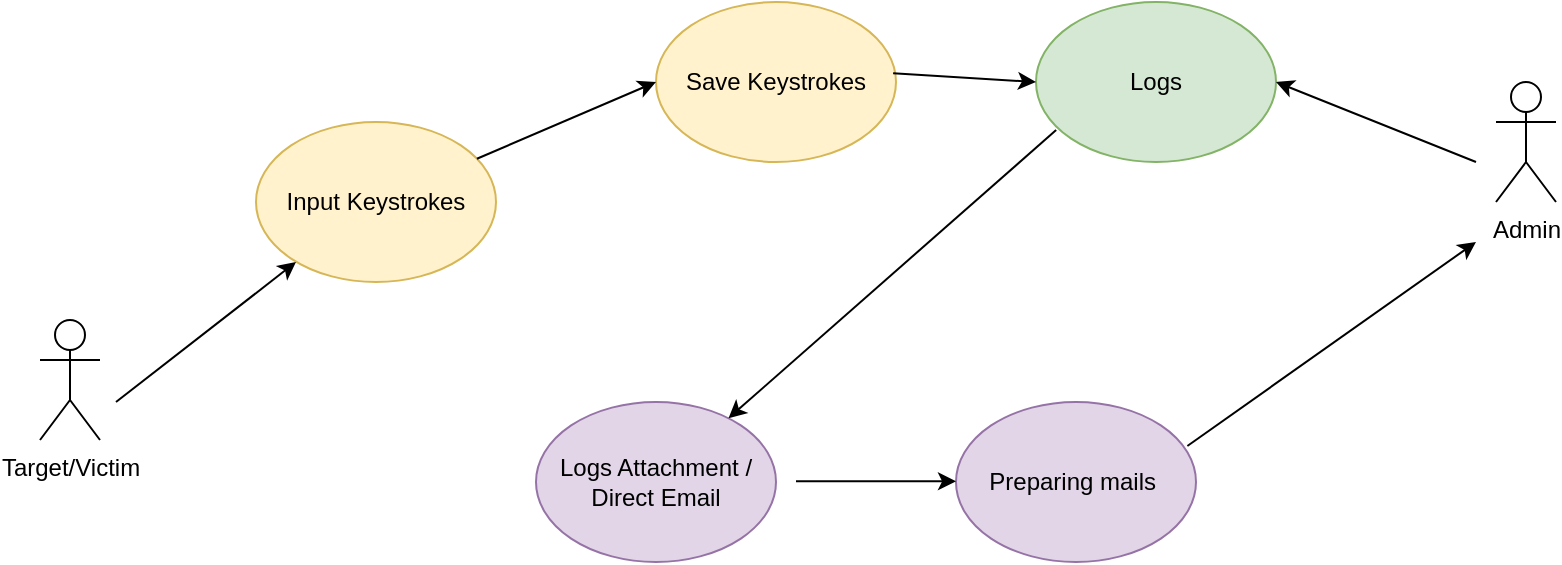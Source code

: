 <mxfile version="20.4.0" type="device"><diagram id="k-cL827tKL2TCOq0iUay" name="Page-1"><mxGraphModel dx="670" dy="401" grid="1" gridSize="10" guides="1" tooltips="1" connect="1" arrows="1" fold="1" page="1" pageScale="1" pageWidth="850" pageHeight="1100" math="0" shadow="0"><root><mxCell id="0"/><mxCell id="1" parent="0"/><mxCell id="NZVKNBXA3ab-lD-h_c19-1" value="Admin" style="shape=umlActor;verticalLabelPosition=bottom;verticalAlign=top;html=1;outlineConnect=0;" vertex="1" parent="1"><mxGeometry x="770" y="80" width="30" height="60" as="geometry"/></mxCell><mxCell id="NZVKNBXA3ab-lD-h_c19-2" value="Target/Victim" style="shape=umlActor;verticalLabelPosition=bottom;verticalAlign=top;html=1;outlineConnect=0;" vertex="1" parent="1"><mxGeometry x="42" y="199" width="30" height="60" as="geometry"/></mxCell><mxCell id="NZVKNBXA3ab-lD-h_c19-3" value="Input Keystrokes" style="ellipse;whiteSpace=wrap;html=1;fillColor=#fff2cc;strokeColor=#d6b656;" vertex="1" parent="1"><mxGeometry x="150" y="100" width="120" height="80" as="geometry"/></mxCell><mxCell id="NZVKNBXA3ab-lD-h_c19-4" value="Save Keystrokes" style="ellipse;whiteSpace=wrap;html=1;fillColor=#fff2cc;strokeColor=#d6b656;" vertex="1" parent="1"><mxGeometry x="350" y="40" width="120" height="80" as="geometry"/></mxCell><mxCell id="NZVKNBXA3ab-lD-h_c19-5" value="Logs" style="ellipse;whiteSpace=wrap;html=1;fillColor=#d5e8d4;strokeColor=#82b366;" vertex="1" parent="1"><mxGeometry x="540" y="40" width="120" height="80" as="geometry"/></mxCell><mxCell id="NZVKNBXA3ab-lD-h_c19-6" value="Logs Attachment / Direct Email" style="ellipse;whiteSpace=wrap;html=1;fillColor=#e1d5e7;strokeColor=#9673a6;" vertex="1" parent="1"><mxGeometry x="290" y="240" width="120" height="80" as="geometry"/></mxCell><mxCell id="NZVKNBXA3ab-lD-h_c19-7" value="Preparing mails&amp;nbsp;" style="ellipse;whiteSpace=wrap;html=1;fillColor=#e1d5e7;strokeColor=#9673a6;" vertex="1" parent="1"><mxGeometry x="500" y="240" width="120" height="80" as="geometry"/></mxCell><mxCell id="NZVKNBXA3ab-lD-h_c19-8" value="" style="endArrow=classic;html=1;rounded=0;" edge="1" parent="1"><mxGeometry width="50" height="50" relative="1" as="geometry"><mxPoint x="80" y="240" as="sourcePoint"/><mxPoint x="170" y="170" as="targetPoint"/></mxGeometry></mxCell><mxCell id="NZVKNBXA3ab-lD-h_c19-9" value="" style="endArrow=classic;html=1;rounded=0;exitX=0.084;exitY=0.8;exitDx=0;exitDy=0;exitPerimeter=0;" edge="1" parent="1" source="NZVKNBXA3ab-lD-h_c19-5" target="NZVKNBXA3ab-lD-h_c19-6"><mxGeometry width="50" height="50" relative="1" as="geometry"><mxPoint x="80" y="240" as="sourcePoint"/><mxPoint x="200" y="260" as="targetPoint"/></mxGeometry></mxCell><mxCell id="NZVKNBXA3ab-lD-h_c19-10" value="" style="endArrow=classic;html=1;rounded=0;entryX=0;entryY=0.5;entryDx=0;entryDy=0;" edge="1" parent="1" source="NZVKNBXA3ab-lD-h_c19-3" target="NZVKNBXA3ab-lD-h_c19-4"><mxGeometry width="50" height="50" relative="1" as="geometry"><mxPoint x="280" y="120" as="sourcePoint"/><mxPoint x="340" y="80" as="targetPoint"/></mxGeometry></mxCell><mxCell id="NZVKNBXA3ab-lD-h_c19-11" value="" style="endArrow=classic;html=1;rounded=0;exitX=0.988;exitY=0.446;exitDx=0;exitDy=0;exitPerimeter=0;" edge="1" parent="1" source="NZVKNBXA3ab-lD-h_c19-4"><mxGeometry width="50" height="50" relative="1" as="geometry"><mxPoint x="490" y="120" as="sourcePoint"/><mxPoint x="540" y="80" as="targetPoint"/></mxGeometry></mxCell><mxCell id="NZVKNBXA3ab-lD-h_c19-12" value="" style="endArrow=classic;html=1;rounded=0;entryX=1;entryY=0.5;entryDx=0;entryDy=0;" edge="1" parent="1" target="NZVKNBXA3ab-lD-h_c19-5"><mxGeometry width="50" height="50" relative="1" as="geometry"><mxPoint x="760" y="120" as="sourcePoint"/><mxPoint x="450" y="300" as="targetPoint"/></mxGeometry></mxCell><mxCell id="NZVKNBXA3ab-lD-h_c19-13" value="" style="endArrow=classic;html=1;rounded=0;" edge="1" parent="1"><mxGeometry width="50" height="50" relative="1" as="geometry"><mxPoint x="420" y="279.68" as="sourcePoint"/><mxPoint x="500" y="279.68" as="targetPoint"/></mxGeometry></mxCell><mxCell id="NZVKNBXA3ab-lD-h_c19-15" value="" style="endArrow=classic;html=1;rounded=0;exitX=0.964;exitY=0.275;exitDx=0;exitDy=0;exitPerimeter=0;" edge="1" parent="1" source="NZVKNBXA3ab-lD-h_c19-7"><mxGeometry width="50" height="50" relative="1" as="geometry"><mxPoint x="640" y="250" as="sourcePoint"/><mxPoint x="760" y="160" as="targetPoint"/></mxGeometry></mxCell></root></mxGraphModel></diagram></mxfile>
